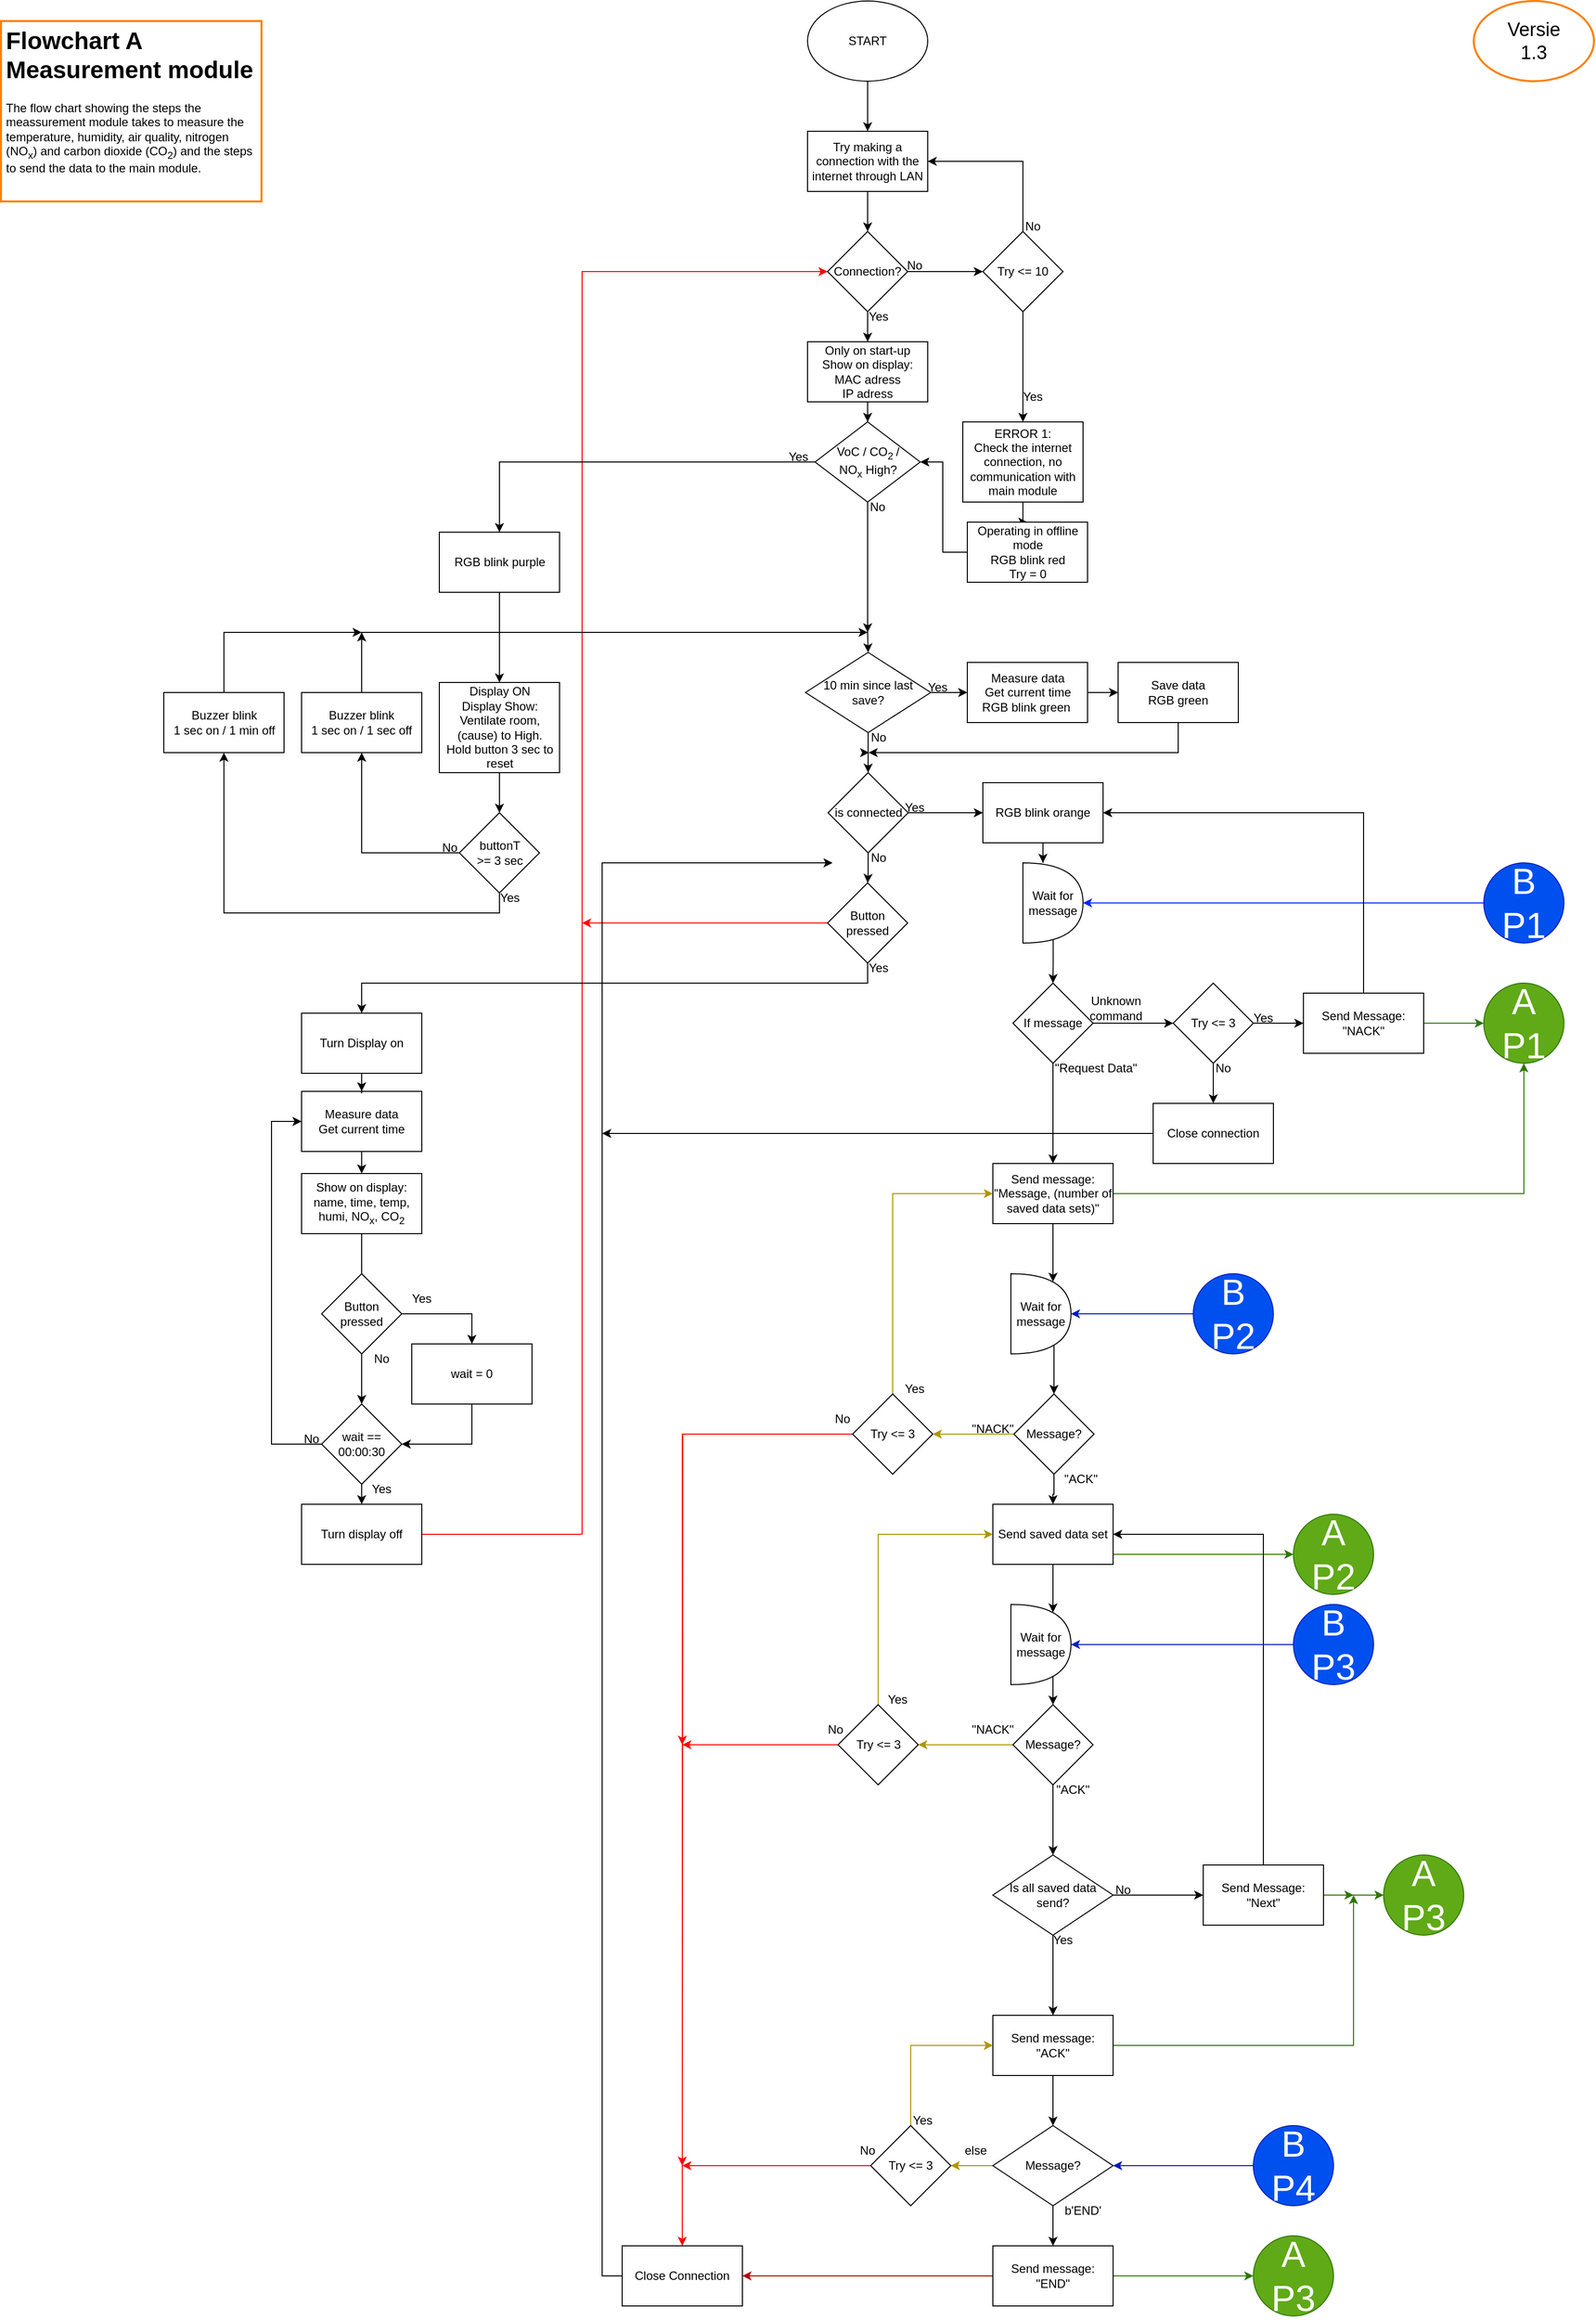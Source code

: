 <mxfile version="21.2.8" type="device">
  <diagram id="vfMi4D3-eslPbqVY223V" name="Page-1">
    <mxGraphModel dx="1990" dy="1357" grid="1" gridSize="10" guides="1" tooltips="1" connect="1" arrows="1" fold="1" page="1" pageScale="1" pageWidth="1654" pageHeight="2336" math="0" shadow="0">
      <root>
        <mxCell id="0" />
        <mxCell id="1" parent="0" />
        <mxCell id="IkQZ4fSzIJCQS3REGCzp-156" style="edgeStyle=orthogonalEdgeStyle;rounded=0;orthogonalLoop=1;jettySize=auto;html=1;entryX=0.5;entryY=0;entryDx=0;entryDy=0;" parent="1" source="IkQZ4fSzIJCQS3REGCzp-1" target="IkQZ4fSzIJCQS3REGCzp-17" edge="1">
          <mxGeometry relative="1" as="geometry" />
        </mxCell>
        <mxCell id="IkQZ4fSzIJCQS3REGCzp-1" value="START" style="ellipse;whiteSpace=wrap;html=1;" parent="1" vertex="1">
          <mxGeometry x="845" y="20" width="120" height="80" as="geometry" />
        </mxCell>
        <mxCell id="IkQZ4fSzIJCQS3REGCzp-8" style="edgeStyle=orthogonalEdgeStyle;rounded=0;orthogonalLoop=1;jettySize=auto;html=1;exitX=0.5;exitY=1;exitDx=0;exitDy=0;" parent="1" source="IkQZ4fSzIJCQS3REGCzp-5" target="IkQZ4fSzIJCQS3REGCzp-175" edge="1">
          <mxGeometry relative="1" as="geometry" />
        </mxCell>
        <mxCell id="IkQZ4fSzIJCQS3REGCzp-44" style="edgeStyle=orthogonalEdgeStyle;rounded=0;orthogonalLoop=1;jettySize=auto;html=1;entryX=1;entryY=0.5;entryDx=0;entryDy=0;entryPerimeter=0;exitX=1;exitY=0.5;exitDx=0;exitDy=0;startArrow=none;" parent="1" source="xlkiUu1jKDvyXK5NFuO_-6" target="xlkiUu1jKDvyXK5NFuO_-6" edge="1">
          <mxGeometry relative="1" as="geometry">
            <mxPoint x="1095.029" y="909.971" as="sourcePoint" />
          </mxGeometry>
        </mxCell>
        <mxCell id="l2ndY5djKJZPFStC4dby-12" style="edgeStyle=orthogonalEdgeStyle;rounded=0;orthogonalLoop=1;jettySize=auto;html=1;fillColor=#e51400;strokeColor=#FF0000;" parent="1" source="IkQZ4fSzIJCQS3REGCzp-4" edge="1">
          <mxGeometry relative="1" as="geometry">
            <Array as="points">
              <mxPoint x="620" y="940" />
            </Array>
            <mxPoint x="620" y="940" as="targetPoint" />
          </mxGeometry>
        </mxCell>
        <mxCell id="IkQZ4fSzIJCQS3REGCzp-4" value="Button pressed" style="rhombus;whiteSpace=wrap;html=1;" parent="1" vertex="1">
          <mxGeometry x="865" y="900" width="80" height="80" as="geometry" />
        </mxCell>
        <mxCell id="IkQZ4fSzIJCQS3REGCzp-171" value="" style="edgeStyle=orthogonalEdgeStyle;rounded=0;orthogonalLoop=1;jettySize=auto;html=1;" parent="1" source="IkQZ4fSzIJCQS3REGCzp-5" target="IkQZ4fSzIJCQS3REGCzp-169" edge="1">
          <mxGeometry relative="1" as="geometry" />
        </mxCell>
        <mxCell id="xlkiUu1jKDvyXK5NFuO_-3" style="edgeStyle=orthogonalEdgeStyle;rounded=0;orthogonalLoop=1;jettySize=auto;html=1;" parent="1" source="IkQZ4fSzIJCQS3REGCzp-5" edge="1">
          <mxGeometry relative="1" as="geometry">
            <mxPoint x="905.512" y="730.007" as="targetPoint" />
          </mxGeometry>
        </mxCell>
        <mxCell id="xlkiUu1jKDvyXK5NFuO_-5" style="edgeStyle=orthogonalEdgeStyle;rounded=0;orthogonalLoop=1;jettySize=auto;html=1;" parent="1" source="IkQZ4fSzIJCQS3REGCzp-5" edge="1">
          <mxGeometry relative="1" as="geometry">
            <mxPoint x="906" y="770" as="targetPoint" />
          </mxGeometry>
        </mxCell>
        <mxCell id="IkQZ4fSzIJCQS3REGCzp-5" value="10 min since last save?" style="rhombus;whiteSpace=wrap;html=1;" parent="1" vertex="1">
          <mxGeometry x="843" y="670" width="125" height="80" as="geometry" />
        </mxCell>
        <mxCell id="IkQZ4fSzIJCQS3REGCzp-9" value="Yes" style="text;html=1;strokeColor=none;fillColor=none;align=center;verticalAlign=middle;whiteSpace=wrap;rounded=0;" parent="1" vertex="1">
          <mxGeometry x="944.5" y="690" width="60" height="30" as="geometry" />
        </mxCell>
        <mxCell id="IkQZ4fSzIJCQS3REGCzp-10" value="Yes" style="text;html=1;strokeColor=none;fillColor=none;align=center;verticalAlign=middle;whiteSpace=wrap;rounded=0;" parent="1" vertex="1">
          <mxGeometry x="1040" y="400" width="60" height="30" as="geometry" />
        </mxCell>
        <mxCell id="IkQZ4fSzIJCQS3REGCzp-11" value="No" style="text;html=1;strokeColor=none;fillColor=none;align=center;verticalAlign=middle;whiteSpace=wrap;rounded=0;" parent="1" vertex="1">
          <mxGeometry x="885.5" y="740" width="60" height="30" as="geometry" />
        </mxCell>
        <mxCell id="IkQZ4fSzIJCQS3REGCzp-217" style="edgeStyle=orthogonalEdgeStyle;rounded=0;orthogonalLoop=1;jettySize=auto;html=1;entryX=0.5;entryY=0;entryDx=0;entryDy=0;strokeColor=default;" parent="1" source="IkQZ4fSzIJCQS3REGCzp-17" target="IkQZ4fSzIJCQS3REGCzp-158" edge="1">
          <mxGeometry relative="1" as="geometry" />
        </mxCell>
        <mxCell id="IkQZ4fSzIJCQS3REGCzp-17" value="Try making a connection with the internet through LAN" style="rounded=0;whiteSpace=wrap;html=1;" parent="1" vertex="1">
          <mxGeometry x="845" y="150" width="120" height="60" as="geometry" />
        </mxCell>
        <mxCell id="IkQZ4fSzIJCQS3REGCzp-38" value="&lt;h1&gt;Flowchart A Measurement module&lt;/h1&gt;&lt;p&gt;The flow chart showing the steps the meassurement module takes to measure the temperature, humidity, air quality, nitrogen (NO&lt;sub&gt;x&lt;/sub&gt;) and carbon dioxide (CO&lt;sub&gt;2&lt;/sub&gt;) and the steps to send the data to the main module.&lt;/p&gt;" style="text;html=1;strokeColor=#FF8000;fillColor=none;spacing=5;spacingTop=-20;whiteSpace=wrap;overflow=hidden;rounded=0;strokeWidth=2;" parent="1" vertex="1">
          <mxGeometry x="40" y="40" width="260" height="180" as="geometry" />
        </mxCell>
        <mxCell id="IkQZ4fSzIJCQS3REGCzp-47" style="edgeStyle=orthogonalEdgeStyle;rounded=0;orthogonalLoop=1;jettySize=auto;html=1;entryX=0.5;entryY=0;entryDx=0;entryDy=0;exitX=0.503;exitY=0.948;exitDx=0;exitDy=0;exitPerimeter=0;" parent="1" source="IkQZ4fSzIJCQS3REGCzp-42" target="IkQZ4fSzIJCQS3REGCzp-46" edge="1">
          <mxGeometry relative="1" as="geometry">
            <mxPoint x="1095" y="1060" as="targetPoint" />
          </mxGeometry>
        </mxCell>
        <mxCell id="IkQZ4fSzIJCQS3REGCzp-42" value="Wait for message" style="shape=or;whiteSpace=wrap;html=1;" parent="1" vertex="1">
          <mxGeometry x="1060" y="880" width="60" height="80" as="geometry" />
        </mxCell>
        <mxCell id="IkQZ4fSzIJCQS3REGCzp-45" style="edgeStyle=orthogonalEdgeStyle;rounded=0;orthogonalLoop=1;jettySize=auto;html=1;entryX=1;entryY=0.5;entryDx=0;entryDy=0;entryPerimeter=0;fillColor=#0050ef;strokeColor=#0027FF;exitX=0;exitY=0.5;exitDx=0;exitDy=0;" parent="1" source="IkQZ4fSzIJCQS3REGCzp-43" target="IkQZ4fSzIJCQS3REGCzp-42" edge="1">
          <mxGeometry relative="1" as="geometry">
            <Array as="points" />
          </mxGeometry>
        </mxCell>
        <mxCell id="IkQZ4fSzIJCQS3REGCzp-43" value="&lt;span style=&quot;font-size: 36px;&quot;&gt;B&lt;br&gt;P1&lt;br&gt;&lt;/span&gt;" style="ellipse;whiteSpace=wrap;html=1;aspect=fixed;fillColor=#0050ef;fontColor=#ffffff;strokeColor=#001DBC;" parent="1" vertex="1">
          <mxGeometry x="1520" y="880" width="80" height="80" as="geometry" />
        </mxCell>
        <mxCell id="_3z0MaT-GwrbwRUMBg67-3" style="edgeStyle=orthogonalEdgeStyle;rounded=0;orthogonalLoop=1;jettySize=auto;html=1;entryX=0.5;entryY=0;entryDx=0;entryDy=0;" parent="1" source="IkQZ4fSzIJCQS3REGCzp-46" target="IkQZ4fSzIJCQS3REGCzp-61" edge="1">
          <mxGeometry relative="1" as="geometry" />
        </mxCell>
        <mxCell id="_3z0MaT-GwrbwRUMBg67-35" value="" style="edgeStyle=orthogonalEdgeStyle;rounded=0;orthogonalLoop=1;jettySize=auto;html=1;startArrow=none;" parent="1" source="xlkiUu1jKDvyXK5NFuO_-22" target="_3z0MaT-GwrbwRUMBg67-34" edge="1">
          <mxGeometry relative="1" as="geometry" />
        </mxCell>
        <mxCell id="IkQZ4fSzIJCQS3REGCzp-46" value="If message" style="rhombus;whiteSpace=wrap;html=1;" parent="1" vertex="1">
          <mxGeometry x="1050" y="1000" width="80" height="80" as="geometry" />
        </mxCell>
        <mxCell id="IkQZ4fSzIJCQS3REGCzp-49" value="&quot;Request Data&quot;" style="text;html=1;strokeColor=none;fillColor=none;align=center;verticalAlign=middle;whiteSpace=wrap;rounded=0;" parent="1" vertex="1">
          <mxGeometry x="1088" y="1070" width="90" height="30" as="geometry" />
        </mxCell>
        <mxCell id="IkQZ4fSzIJCQS3REGCzp-54" value="Yes" style="text;html=1;strokeColor=none;fillColor=none;align=center;verticalAlign=middle;whiteSpace=wrap;rounded=0;" parent="1" vertex="1">
          <mxGeometry x="922" y="810" width="60" height="30" as="geometry" />
        </mxCell>
        <mxCell id="0onAcm6hoYw7W6Ated6o-16" style="edgeStyle=orthogonalEdgeStyle;rounded=0;orthogonalLoop=1;jettySize=auto;html=1;entryX=0.7;entryY=0.1;entryDx=0;entryDy=0;entryPerimeter=0;strokeColor=default;fontSize=36;" parent="1" source="IkQZ4fSzIJCQS3REGCzp-61" target="0onAcm6hoYw7W6Ated6o-11" edge="1">
          <mxGeometry relative="1" as="geometry" />
        </mxCell>
        <mxCell id="_3z0MaT-GwrbwRUMBg67-18" style="edgeStyle=orthogonalEdgeStyle;rounded=0;orthogonalLoop=1;jettySize=auto;html=1;fillColor=#60a917;strokeColor=#2D7600;" parent="1" source="IkQZ4fSzIJCQS3REGCzp-61" target="_3z0MaT-GwrbwRUMBg67-41" edge="1">
          <mxGeometry relative="1" as="geometry">
            <mxPoint x="1230" y="1370" as="targetPoint" />
          </mxGeometry>
        </mxCell>
        <mxCell id="IkQZ4fSzIJCQS3REGCzp-61" value="Send message:&lt;br&gt;&quot;Message, (number of saved data sets)&quot;" style="rounded=0;whiteSpace=wrap;html=1;" parent="1" vertex="1">
          <mxGeometry x="1030" y="1180" width="120" height="60" as="geometry" />
        </mxCell>
        <mxCell id="IkQZ4fSzIJCQS3REGCzp-76" value="&quot;ACK&quot;" style="text;html=1;strokeColor=none;fillColor=none;align=center;verticalAlign=middle;whiteSpace=wrap;rounded=0;" parent="1" vertex="1">
          <mxGeometry x="1080" y="1790" width="60" height="30" as="geometry" />
        </mxCell>
        <mxCell id="IkQZ4fSzIJCQS3REGCzp-84" value="" style="edgeStyle=orthogonalEdgeStyle;rounded=0;orthogonalLoop=1;jettySize=auto;html=1;" parent="1" source="IkQZ4fSzIJCQS3REGCzp-80" target="IkQZ4fSzIJCQS3REGCzp-83" edge="1">
          <mxGeometry relative="1" as="geometry" />
        </mxCell>
        <mxCell id="IkQZ4fSzIJCQS3REGCzp-103" style="edgeStyle=orthogonalEdgeStyle;rounded=0;orthogonalLoop=1;jettySize=auto;html=1;fillColor=#e3c800;strokeColor=#B09500;entryX=1;entryY=0.5;entryDx=0;entryDy=0;exitX=0;exitY=0.5;exitDx=0;exitDy=0;" parent="1" source="IkQZ4fSzIJCQS3REGCzp-80" target="IkQZ4fSzIJCQS3REGCzp-101" edge="1">
          <mxGeometry relative="1" as="geometry">
            <mxPoint x="830.029" y="1309.971" as="targetPoint" />
            <Array as="points" />
          </mxGeometry>
        </mxCell>
        <mxCell id="IkQZ4fSzIJCQS3REGCzp-80" value="Message?" style="rhombus;whiteSpace=wrap;html=1;" parent="1" vertex="1">
          <mxGeometry x="1051" y="1410" width="80" height="80" as="geometry" />
        </mxCell>
        <mxCell id="0onAcm6hoYw7W6Ated6o-30" style="edgeStyle=orthogonalEdgeStyle;rounded=0;orthogonalLoop=1;jettySize=auto;html=1;entryX=0.7;entryY=0.1;entryDx=0;entryDy=0;entryPerimeter=0;strokeColor=default;fontSize=36;" parent="1" source="IkQZ4fSzIJCQS3REGCzp-83" target="0onAcm6hoYw7W6Ated6o-12" edge="1">
          <mxGeometry relative="1" as="geometry" />
        </mxCell>
        <mxCell id="_3z0MaT-GwrbwRUMBg67-22" style="edgeStyle=orthogonalEdgeStyle;rounded=0;orthogonalLoop=1;jettySize=auto;html=1;exitX=1;exitY=0.75;exitDx=0;exitDy=0;fillColor=#60a917;strokeColor=#2D7600;" parent="1" source="IkQZ4fSzIJCQS3REGCzp-83" target="_3z0MaT-GwrbwRUMBg67-21" edge="1">
          <mxGeometry relative="1" as="geometry">
            <Array as="points">
              <mxPoint x="1150" y="1570" />
            </Array>
          </mxGeometry>
        </mxCell>
        <mxCell id="IkQZ4fSzIJCQS3REGCzp-83" value="Send saved data set" style="rounded=0;whiteSpace=wrap;html=1;" parent="1" vertex="1">
          <mxGeometry x="1030" y="1520" width="120" height="60" as="geometry" />
        </mxCell>
        <mxCell id="IkQZ4fSzIJCQS3REGCzp-85" value="&quot;ACK&quot;" style="text;html=1;strokeColor=none;fillColor=none;align=center;verticalAlign=middle;whiteSpace=wrap;rounded=0;" parent="1" vertex="1">
          <mxGeometry x="1088" y="1480" width="60" height="30" as="geometry" />
        </mxCell>
        <mxCell id="0onAcm6hoYw7W6Ated6o-28" style="edgeStyle=orthogonalEdgeStyle;rounded=0;orthogonalLoop=1;jettySize=auto;html=1;strokeColor=default;fontSize=36;" parent="1" source="IkQZ4fSzIJCQS3REGCzp-87" target="IkQZ4fSzIJCQS3REGCzp-221" edge="1">
          <mxGeometry relative="1" as="geometry" />
        </mxCell>
        <mxCell id="0onAcm6hoYw7W6Ated6o-39" style="edgeStyle=orthogonalEdgeStyle;rounded=0;orthogonalLoop=1;jettySize=auto;html=1;entryX=0.5;entryY=0;entryDx=0;entryDy=0;strokeColor=default;fontSize=12;fillColor=#e51400;" parent="1" source="IkQZ4fSzIJCQS3REGCzp-87" target="IkQZ4fSzIJCQS3REGCzp-112" edge="1">
          <mxGeometry relative="1" as="geometry">
            <Array as="points" />
          </mxGeometry>
        </mxCell>
        <mxCell id="IkQZ4fSzIJCQS3REGCzp-87" value="Is all saved data send?" style="rhombus;whiteSpace=wrap;html=1;" parent="1" vertex="1">
          <mxGeometry x="1030" y="1870" width="120" height="80" as="geometry" />
        </mxCell>
        <mxCell id="IkQZ4fSzIJCQS3REGCzp-91" value="No" style="text;html=1;strokeColor=none;fillColor=none;align=center;verticalAlign=middle;whiteSpace=wrap;rounded=0;" parent="1" vertex="1">
          <mxGeometry x="1130" y="1890" width="60" height="30" as="geometry" />
        </mxCell>
        <mxCell id="IkQZ4fSzIJCQS3REGCzp-92" value="Yes" style="text;html=1;strokeColor=none;fillColor=none;align=center;verticalAlign=middle;whiteSpace=wrap;rounded=0;" parent="1" vertex="1">
          <mxGeometry x="1070" y="1940" width="60" height="30" as="geometry" />
        </mxCell>
        <mxCell id="IkQZ4fSzIJCQS3REGCzp-96" value="" style="edgeStyle=orthogonalEdgeStyle;rounded=0;orthogonalLoop=1;jettySize=auto;html=1;entryX=0.5;entryY=0;entryDx=0;entryDy=0;" parent="1" source="IkQZ4fSzIJCQS3REGCzp-94" target="IkQZ4fSzIJCQS3REGCzp-87" edge="1">
          <mxGeometry relative="1" as="geometry">
            <mxPoint x="1160" y="1770" as="targetPoint" />
          </mxGeometry>
        </mxCell>
        <mxCell id="0onAcm6hoYw7W6Ated6o-27" style="edgeStyle=orthogonalEdgeStyle;rounded=0;orthogonalLoop=1;jettySize=auto;html=1;entryX=1;entryY=0.5;entryDx=0;entryDy=0;strokeColor=#B09500;fontSize=36;fillColor=#e3c800;" parent="1" source="IkQZ4fSzIJCQS3REGCzp-94" target="pYp5L_MoIrG5fYJJDcIY-1" edge="1">
          <mxGeometry relative="1" as="geometry">
            <Array as="points">
              <mxPoint x="990" y="1760" />
              <mxPoint x="990" y="1760" />
            </Array>
            <mxPoint x="1000" y="1760" as="targetPoint" />
          </mxGeometry>
        </mxCell>
        <mxCell id="IkQZ4fSzIJCQS3REGCzp-94" value="Message?" style="rhombus;whiteSpace=wrap;html=1;" parent="1" vertex="1">
          <mxGeometry x="1050" y="1720" width="80" height="80" as="geometry" />
        </mxCell>
        <mxCell id="IkQZ4fSzIJCQS3REGCzp-106" style="edgeStyle=orthogonalEdgeStyle;rounded=0;orthogonalLoop=1;jettySize=auto;html=1;entryX=0;entryY=0.5;entryDx=0;entryDy=0;exitX=0.5;exitY=0;exitDx=0;exitDy=0;fillColor=#e3c800;strokeColor=#B09500;" parent="1" source="IkQZ4fSzIJCQS3REGCzp-101" target="IkQZ4fSzIJCQS3REGCzp-61" edge="1">
          <mxGeometry relative="1" as="geometry">
            <Array as="points">
              <mxPoint x="930" y="1210" />
            </Array>
            <mxPoint x="1067.5" y="1100" as="targetPoint" />
          </mxGeometry>
        </mxCell>
        <mxCell id="pYp5L_MoIrG5fYJJDcIY-4" style="edgeStyle=orthogonalEdgeStyle;rounded=0;orthogonalLoop=1;jettySize=auto;html=1;entryX=0.5;entryY=0;entryDx=0;entryDy=0;fillColor=#e51400;strokeColor=#F70000;" parent="1" source="IkQZ4fSzIJCQS3REGCzp-101" target="IkQZ4fSzIJCQS3REGCzp-127" edge="1">
          <mxGeometry relative="1" as="geometry" />
        </mxCell>
        <mxCell id="pYp5L_MoIrG5fYJJDcIY-9" style="edgeStyle=orthogonalEdgeStyle;rounded=0;orthogonalLoop=1;jettySize=auto;html=1;fillColor=#e51400;strokeColor=#FF0000;" parent="1" source="IkQZ4fSzIJCQS3REGCzp-101" edge="1">
          <mxGeometry relative="1" as="geometry">
            <mxPoint x="720" y="1760" as="targetPoint" />
          </mxGeometry>
        </mxCell>
        <mxCell id="3BZb2OgdjHDMYgjtckKy-13" style="edgeStyle=orthogonalEdgeStyle;rounded=0;orthogonalLoop=1;jettySize=auto;html=1;strokeColor=#FF0000;" parent="1" source="IkQZ4fSzIJCQS3REGCzp-101" edge="1">
          <mxGeometry relative="1" as="geometry">
            <mxPoint x="720" y="2180" as="targetPoint" />
          </mxGeometry>
        </mxCell>
        <mxCell id="IkQZ4fSzIJCQS3REGCzp-101" value="Try &amp;lt;= 3" style="rhombus;whiteSpace=wrap;html=1;" parent="1" vertex="1">
          <mxGeometry x="890" y="1410" width="80" height="80" as="geometry" />
        </mxCell>
        <mxCell id="IkQZ4fSzIJCQS3REGCzp-104" value="&quot;NACK&quot;" style="text;html=1;strokeColor=none;fillColor=none;align=center;verticalAlign=middle;whiteSpace=wrap;rounded=0;" parent="1" vertex="1">
          <mxGeometry x="1000" y="1430" width="60" height="30" as="geometry" />
        </mxCell>
        <mxCell id="IkQZ4fSzIJCQS3REGCzp-107" value="Yes" style="text;html=1;strokeColor=none;fillColor=none;align=center;verticalAlign=middle;whiteSpace=wrap;rounded=0;" parent="1" vertex="1">
          <mxGeometry x="922" y="1390" width="60" height="30" as="geometry" />
        </mxCell>
        <mxCell id="IkQZ4fSzIJCQS3REGCzp-128" value="" style="edgeStyle=orthogonalEdgeStyle;rounded=0;orthogonalLoop=1;jettySize=auto;html=1;fillColor=#e51400;strokeColor=#B20000;exitX=0;exitY=0.5;exitDx=0;exitDy=0;" parent="1" source="3BZb2OgdjHDMYgjtckKy-3" target="IkQZ4fSzIJCQS3REGCzp-127" edge="1">
          <mxGeometry relative="1" as="geometry" />
        </mxCell>
        <mxCell id="_3z0MaT-GwrbwRUMBg67-51" style="edgeStyle=orthogonalEdgeStyle;rounded=0;orthogonalLoop=1;jettySize=auto;html=1;exitX=1;exitY=0.5;exitDx=0;exitDy=0;fillColor=#60a917;strokeColor=#2D7600;" parent="1" source="IkQZ4fSzIJCQS3REGCzp-112" edge="1">
          <mxGeometry relative="1" as="geometry">
            <Array as="points">
              <mxPoint x="1390" y="2060" />
            </Array>
            <mxPoint x="1390" y="1910" as="targetPoint" />
          </mxGeometry>
        </mxCell>
        <mxCell id="3BZb2OgdjHDMYgjtckKy-2" style="edgeStyle=orthogonalEdgeStyle;rounded=0;orthogonalLoop=1;jettySize=auto;html=1;entryX=0.5;entryY=0;entryDx=0;entryDy=0;" parent="1" source="IkQZ4fSzIJCQS3REGCzp-112" target="3BZb2OgdjHDMYgjtckKy-1" edge="1">
          <mxGeometry relative="1" as="geometry" />
        </mxCell>
        <mxCell id="IkQZ4fSzIJCQS3REGCzp-112" value="Send message:&lt;br&gt;&quot;ACK&quot;" style="rounded=0;whiteSpace=wrap;html=1;" parent="1" vertex="1">
          <mxGeometry x="1030" y="2030" width="120" height="60" as="geometry" />
        </mxCell>
        <mxCell id="0onAcm6hoYw7W6Ated6o-22" style="edgeStyle=orthogonalEdgeStyle;rounded=0;orthogonalLoop=1;jettySize=auto;html=1;entryX=0;entryY=0.5;entryDx=0;entryDy=0;strokeColor=#FF0000;fontSize=36;fillColor=#e51400;" parent="1" target="IkQZ4fSzIJCQS3REGCzp-158" edge="1">
          <mxGeometry relative="1" as="geometry">
            <Array as="points">
              <mxPoint x="620" y="290" />
            </Array>
            <mxPoint x="620" y="1550" as="sourcePoint" />
          </mxGeometry>
        </mxCell>
        <mxCell id="6oJBGAIc-l3Lr0B1PpUB-2" style="edgeStyle=orthogonalEdgeStyle;rounded=0;orthogonalLoop=1;jettySize=auto;html=1;" edge="1" parent="1" source="IkQZ4fSzIJCQS3REGCzp-127">
          <mxGeometry relative="1" as="geometry">
            <mxPoint x="870" y="880" as="targetPoint" />
            <Array as="points">
              <mxPoint x="640" y="2290" />
              <mxPoint x="640" y="880" />
            </Array>
          </mxGeometry>
        </mxCell>
        <mxCell id="IkQZ4fSzIJCQS3REGCzp-127" value="Close Connection" style="rounded=0;whiteSpace=wrap;html=1;" parent="1" vertex="1">
          <mxGeometry x="660" y="2260" width="120" height="60" as="geometry" />
        </mxCell>
        <mxCell id="IkQZ4fSzIJCQS3REGCzp-131" value="" style="endArrow=classic;html=1;rounded=0;exitX=0.5;exitY=1;exitDx=0;exitDy=0;entryX=0.5;entryY=0;entryDx=0;entryDy=0;" parent="1" source="IkQZ4fSzIJCQS3REGCzp-4" target="IkQZ4fSzIJCQS3REGCzp-134" edge="1">
          <mxGeometry width="50" height="50" relative="1" as="geometry">
            <mxPoint x="405" y="990" as="sourcePoint" />
            <mxPoint x="455" y="940" as="targetPoint" />
            <Array as="points">
              <mxPoint x="905" y="1000" />
              <mxPoint x="400" y="1000" />
            </Array>
          </mxGeometry>
        </mxCell>
        <mxCell id="IkQZ4fSzIJCQS3REGCzp-132" value="Yes" style="text;html=1;strokeColor=none;fillColor=none;align=center;verticalAlign=middle;whiteSpace=wrap;rounded=0;" parent="1" vertex="1">
          <mxGeometry x="885.5" y="970" width="60" height="30" as="geometry" />
        </mxCell>
        <mxCell id="IkQZ4fSzIJCQS3REGCzp-147" style="edgeStyle=orthogonalEdgeStyle;rounded=0;orthogonalLoop=1;jettySize=auto;html=1;exitX=0.5;exitY=1;exitDx=0;exitDy=0;entryX=0.5;entryY=0;entryDx=0;entryDy=0;" parent="1" source="IkQZ4fSzIJCQS3REGCzp-133" target="IkQZ4fSzIJCQS3REGCzp-143" edge="1">
          <mxGeometry relative="1" as="geometry" />
        </mxCell>
        <mxCell id="IkQZ4fSzIJCQS3REGCzp-133" value="Measure data&lt;br&gt;Get current time" style="rounded=0;whiteSpace=wrap;html=1;" parent="1" vertex="1">
          <mxGeometry x="340" y="1108" width="120" height="60" as="geometry" />
        </mxCell>
        <mxCell id="IkQZ4fSzIJCQS3REGCzp-136" style="edgeStyle=orthogonalEdgeStyle;rounded=0;orthogonalLoop=1;jettySize=auto;html=1;entryX=0.5;entryY=0;entryDx=0;entryDy=0;" parent="1" source="IkQZ4fSzIJCQS3REGCzp-134" target="IkQZ4fSzIJCQS3REGCzp-133" edge="1">
          <mxGeometry relative="1" as="geometry">
            <mxPoint x="400" y="1140" as="targetPoint" />
          </mxGeometry>
        </mxCell>
        <mxCell id="IkQZ4fSzIJCQS3REGCzp-134" value="Turn Display on" style="rounded=0;whiteSpace=wrap;html=1;" parent="1" vertex="1">
          <mxGeometry x="340" y="1030" width="120" height="60" as="geometry" />
        </mxCell>
        <mxCell id="IkQZ4fSzIJCQS3REGCzp-148" style="edgeStyle=orthogonalEdgeStyle;rounded=0;orthogonalLoop=1;jettySize=auto;html=1;exitX=0.5;exitY=1;exitDx=0;exitDy=0;startArrow=none;" parent="1" source="pYp5L_MoIrG5fYJJDcIY-11" target="IkQZ4fSzIJCQS3REGCzp-144" edge="1">
          <mxGeometry relative="1" as="geometry" />
        </mxCell>
        <mxCell id="IkQZ4fSzIJCQS3REGCzp-143" value="Show on display:&lt;br&gt;name, time, temp, humi, NO&lt;sub&gt;x&lt;/sub&gt;, CO&lt;sub&gt;2&lt;/sub&gt;" style="rounded=0;whiteSpace=wrap;html=1;" parent="1" vertex="1">
          <mxGeometry x="340" y="1190" width="120" height="60" as="geometry" />
        </mxCell>
        <mxCell id="IkQZ4fSzIJCQS3REGCzp-149" style="edgeStyle=orthogonalEdgeStyle;rounded=0;orthogonalLoop=1;jettySize=auto;html=1;exitX=0;exitY=0.5;exitDx=0;exitDy=0;entryX=0;entryY=0.5;entryDx=0;entryDy=0;" parent="1" source="IkQZ4fSzIJCQS3REGCzp-144" target="IkQZ4fSzIJCQS3REGCzp-133" edge="1">
          <mxGeometry relative="1" as="geometry">
            <Array as="points">
              <mxPoint x="310" y="1460" />
              <mxPoint x="310" y="1138" />
            </Array>
          </mxGeometry>
        </mxCell>
        <mxCell id="IkQZ4fSzIJCQS3REGCzp-152" style="edgeStyle=orthogonalEdgeStyle;rounded=0;orthogonalLoop=1;jettySize=auto;html=1;exitX=0.5;exitY=1;exitDx=0;exitDy=0;entryX=0.5;entryY=0;entryDx=0;entryDy=0;" parent="1" source="IkQZ4fSzIJCQS3REGCzp-144" target="IkQZ4fSzIJCQS3REGCzp-151" edge="1">
          <mxGeometry relative="1" as="geometry" />
        </mxCell>
        <mxCell id="IkQZ4fSzIJCQS3REGCzp-144" value="wait ==&lt;br&gt;00:00:30" style="rhombus;whiteSpace=wrap;html=1;" parent="1" vertex="1">
          <mxGeometry x="360" y="1420" width="80" height="80" as="geometry" />
        </mxCell>
        <mxCell id="IkQZ4fSzIJCQS3REGCzp-150" value="No" style="text;html=1;strokeColor=none;fillColor=none;align=center;verticalAlign=middle;whiteSpace=wrap;rounded=0;" parent="1" vertex="1">
          <mxGeometry x="320" y="1440" width="60" height="30" as="geometry" />
        </mxCell>
        <mxCell id="_3z0MaT-GwrbwRUMBg67-11" style="edgeStyle=orthogonalEdgeStyle;rounded=0;orthogonalLoop=1;jettySize=auto;html=1;fillColor=#e51400;strokeColor=#FF0000;endArrow=none;endFill=0;" parent="1" source="IkQZ4fSzIJCQS3REGCzp-151" edge="1">
          <mxGeometry relative="1" as="geometry">
            <mxPoint x="620" y="1550" as="targetPoint" />
          </mxGeometry>
        </mxCell>
        <mxCell id="IkQZ4fSzIJCQS3REGCzp-151" value="Turn display off" style="rounded=0;whiteSpace=wrap;html=1;" parent="1" vertex="1">
          <mxGeometry x="340" y="1520" width="120" height="60" as="geometry" />
        </mxCell>
        <mxCell id="IkQZ4fSzIJCQS3REGCzp-161" style="edgeStyle=orthogonalEdgeStyle;rounded=0;orthogonalLoop=1;jettySize=auto;html=1;entryX=1;entryY=0.5;entryDx=0;entryDy=0;exitX=0.5;exitY=0;exitDx=0;exitDy=0;" parent="1" source="IkQZ4fSzIJCQS3REGCzp-157" target="IkQZ4fSzIJCQS3REGCzp-17" edge="1">
          <mxGeometry relative="1" as="geometry">
            <mxPoint x="1070" y="200" as="sourcePoint" />
            <Array as="points">
              <mxPoint x="1060" y="180" />
            </Array>
          </mxGeometry>
        </mxCell>
        <mxCell id="IkQZ4fSzIJCQS3REGCzp-164" style="edgeStyle=orthogonalEdgeStyle;rounded=0;orthogonalLoop=1;jettySize=auto;html=1;entryX=0.5;entryY=0;entryDx=0;entryDy=0;" parent="1" source="IkQZ4fSzIJCQS3REGCzp-157" target="IkQZ4fSzIJCQS3REGCzp-163" edge="1">
          <mxGeometry relative="1" as="geometry" />
        </mxCell>
        <mxCell id="IkQZ4fSzIJCQS3REGCzp-157" value="Try &amp;lt;= 10" style="rhombus;whiteSpace=wrap;html=1;" parent="1" vertex="1">
          <mxGeometry x="1020" y="250" width="80" height="80" as="geometry" />
        </mxCell>
        <mxCell id="IkQZ4fSzIJCQS3REGCzp-160" value="" style="edgeStyle=orthogonalEdgeStyle;rounded=0;orthogonalLoop=1;jettySize=auto;html=1;" parent="1" source="IkQZ4fSzIJCQS3REGCzp-158" target="IkQZ4fSzIJCQS3REGCzp-157" edge="1">
          <mxGeometry relative="1" as="geometry" />
        </mxCell>
        <mxCell id="IkQZ4fSzIJCQS3REGCzp-158" value="Connection?" style="rhombus;whiteSpace=wrap;html=1;" parent="1" vertex="1">
          <mxGeometry x="865" y="250" width="80" height="80" as="geometry" />
        </mxCell>
        <mxCell id="IkQZ4fSzIJCQS3REGCzp-162" value="No" style="text;html=1;strokeColor=none;fillColor=none;align=center;verticalAlign=middle;whiteSpace=wrap;rounded=0;" parent="1" vertex="1">
          <mxGeometry x="1040" y="230" width="60" height="30" as="geometry" />
        </mxCell>
        <mxCell id="IkQZ4fSzIJCQS3REGCzp-166" style="edgeStyle=orthogonalEdgeStyle;rounded=0;orthogonalLoop=1;jettySize=auto;html=1;entryX=0.5;entryY=0;entryDx=0;entryDy=0;" parent="1" source="IkQZ4fSzIJCQS3REGCzp-163" target="IkQZ4fSzIJCQS3REGCzp-165" edge="1">
          <mxGeometry relative="1" as="geometry" />
        </mxCell>
        <mxCell id="IkQZ4fSzIJCQS3REGCzp-163" value="ERROR 1:&lt;br&gt;Check the internet connection, no communication with main module" style="rounded=0;whiteSpace=wrap;html=1;" parent="1" vertex="1">
          <mxGeometry x="1000" y="440" width="120" height="80" as="geometry" />
        </mxCell>
        <mxCell id="IkQZ4fSzIJCQS3REGCzp-184" style="edgeStyle=orthogonalEdgeStyle;rounded=0;orthogonalLoop=1;jettySize=auto;html=1;entryX=1;entryY=0.5;entryDx=0;entryDy=0;" parent="1" source="IkQZ4fSzIJCQS3REGCzp-165" target="IkQZ4fSzIJCQS3REGCzp-180" edge="1">
          <mxGeometry relative="1" as="geometry">
            <Array as="points">
              <mxPoint x="980" y="570" />
              <mxPoint x="980" y="480" />
            </Array>
          </mxGeometry>
        </mxCell>
        <mxCell id="IkQZ4fSzIJCQS3REGCzp-165" value="Operating in offline mode&lt;br&gt;RGB blink red&lt;br&gt;Try = 0" style="rounded=0;whiteSpace=wrap;html=1;" parent="1" vertex="1">
          <mxGeometry x="1004.5" y="540" width="120" height="60" as="geometry" />
        </mxCell>
        <mxCell id="IkQZ4fSzIJCQS3REGCzp-173" value="" style="edgeStyle=orthogonalEdgeStyle;rounded=0;orthogonalLoop=1;jettySize=auto;html=1;" parent="1" source="IkQZ4fSzIJCQS3REGCzp-169" target="IkQZ4fSzIJCQS3REGCzp-172" edge="1">
          <mxGeometry relative="1" as="geometry" />
        </mxCell>
        <mxCell id="IkQZ4fSzIJCQS3REGCzp-169" value="Measure data&lt;br&gt;Get current time&lt;br&gt;RGB blink green&amp;nbsp;" style="rounded=0;whiteSpace=wrap;html=1;" parent="1" vertex="1">
          <mxGeometry x="1004.5" y="680" width="120" height="60" as="geometry" />
        </mxCell>
        <mxCell id="xlkiUu1jKDvyXK5NFuO_-1" style="edgeStyle=orthogonalEdgeStyle;rounded=0;orthogonalLoop=1;jettySize=auto;html=1;" parent="1" source="IkQZ4fSzIJCQS3REGCzp-172" edge="1">
          <mxGeometry relative="1" as="geometry">
            <mxPoint x="906" y="770" as="targetPoint" />
            <Array as="points">
              <mxPoint x="1215" y="770" />
            </Array>
          </mxGeometry>
        </mxCell>
        <mxCell id="IkQZ4fSzIJCQS3REGCzp-172" value="Save data&lt;br&gt;RGB green" style="rounded=0;whiteSpace=wrap;html=1;" parent="1" vertex="1">
          <mxGeometry x="1155" y="680" width="120" height="60" as="geometry" />
        </mxCell>
        <mxCell id="IkQZ4fSzIJCQS3REGCzp-176" style="edgeStyle=orthogonalEdgeStyle;rounded=0;orthogonalLoop=1;jettySize=auto;html=1;entryX=0.5;entryY=0;entryDx=0;entryDy=0;" parent="1" source="IkQZ4fSzIJCQS3REGCzp-175" target="IkQZ4fSzIJCQS3REGCzp-4" edge="1">
          <mxGeometry relative="1" as="geometry" />
        </mxCell>
        <mxCell id="_3z0MaT-GwrbwRUMBg67-38" style="edgeStyle=orthogonalEdgeStyle;rounded=0;orthogonalLoop=1;jettySize=auto;html=1;" parent="1" source="IkQZ4fSzIJCQS3REGCzp-175" edge="1">
          <mxGeometry relative="1" as="geometry">
            <mxPoint x="1090" y="830" as="targetPoint" />
          </mxGeometry>
        </mxCell>
        <mxCell id="IkQZ4fSzIJCQS3REGCzp-175" value="is connected" style="rhombus;whiteSpace=wrap;html=1;" parent="1" vertex="1">
          <mxGeometry x="865.5" y="790" width="80" height="80" as="geometry" />
        </mxCell>
        <mxCell id="IkQZ4fSzIJCQS3REGCzp-177" value="No" style="text;html=1;strokeColor=none;fillColor=none;align=center;verticalAlign=middle;whiteSpace=wrap;rounded=0;" parent="1" vertex="1">
          <mxGeometry x="885.5" y="860" width="60" height="30" as="geometry" />
        </mxCell>
        <mxCell id="IkQZ4fSzIJCQS3REGCzp-185" style="edgeStyle=orthogonalEdgeStyle;rounded=0;orthogonalLoop=1;jettySize=auto;html=1;" parent="1" source="IkQZ4fSzIJCQS3REGCzp-180" edge="1">
          <mxGeometry relative="1" as="geometry">
            <mxPoint x="905" y="650" as="targetPoint" />
          </mxGeometry>
        </mxCell>
        <mxCell id="IkQZ4fSzIJCQS3REGCzp-186" value="No" style="text;html=1;strokeColor=none;fillColor=none;align=center;verticalAlign=middle;whiteSpace=wrap;rounded=0;" parent="1" vertex="1">
          <mxGeometry x="884.5" y="510" width="60" height="30" as="geometry" />
        </mxCell>
        <mxCell id="IkQZ4fSzIJCQS3REGCzp-187" value="Yes" style="text;html=1;strokeColor=none;fillColor=none;align=center;verticalAlign=middle;whiteSpace=wrap;rounded=0;" parent="1" vertex="1">
          <mxGeometry x="805.5" y="460" width="60" height="30" as="geometry" />
        </mxCell>
        <mxCell id="IkQZ4fSzIJCQS3REGCzp-200" style="edgeStyle=orthogonalEdgeStyle;rounded=0;orthogonalLoop=1;jettySize=auto;html=1;entryX=0.5;entryY=0;entryDx=0;entryDy=0;" parent="1" source="IkQZ4fSzIJCQS3REGCzp-190" target="IkQZ4fSzIJCQS3REGCzp-199" edge="1">
          <mxGeometry relative="1" as="geometry" />
        </mxCell>
        <mxCell id="IkQZ4fSzIJCQS3REGCzp-190" value="RGB blink purple" style="rounded=0;whiteSpace=wrap;html=1;" parent="1" vertex="1">
          <mxGeometry x="477.5" y="550" width="120" height="60" as="geometry" />
        </mxCell>
        <mxCell id="l2ndY5djKJZPFStC4dby-7" style="edgeStyle=orthogonalEdgeStyle;rounded=0;orthogonalLoop=1;jettySize=auto;html=1;entryX=0.5;entryY=1;entryDx=0;entryDy=0;" parent="1" source="IkQZ4fSzIJCQS3REGCzp-191" target="l2ndY5djKJZPFStC4dby-6" edge="1">
          <mxGeometry relative="1" as="geometry" />
        </mxCell>
        <mxCell id="xlkiUu1jKDvyXK5NFuO_-12" style="edgeStyle=orthogonalEdgeStyle;rounded=0;orthogonalLoop=1;jettySize=auto;html=1;entryX=0.5;entryY=1;entryDx=0;entryDy=0;startArrow=none;startFill=0;endArrow=classic;endFill=1;" parent="1" source="IkQZ4fSzIJCQS3REGCzp-191" target="l2ndY5djKJZPFStC4dby-5" edge="1">
          <mxGeometry relative="1" as="geometry">
            <Array as="points">
              <mxPoint x="538" y="930" />
              <mxPoint x="262" y="930" />
            </Array>
          </mxGeometry>
        </mxCell>
        <mxCell id="IkQZ4fSzIJCQS3REGCzp-191" value="buttonT &lt;br&gt;&amp;gt;= 3 sec" style="rhombus;whiteSpace=wrap;html=1;" parent="1" vertex="1">
          <mxGeometry x="497.5" y="830" width="80" height="80" as="geometry" />
        </mxCell>
        <mxCell id="IkQZ4fSzIJCQS3REGCzp-195" value="No" style="text;html=1;strokeColor=none;fillColor=none;align=center;verticalAlign=middle;whiteSpace=wrap;rounded=0;" parent="1" vertex="1">
          <mxGeometry x="457.5" y="850" width="60" height="30" as="geometry" />
        </mxCell>
        <mxCell id="IkQZ4fSzIJCQS3REGCzp-201" style="edgeStyle=orthogonalEdgeStyle;rounded=0;orthogonalLoop=1;jettySize=auto;html=1;entryX=0.5;entryY=0;entryDx=0;entryDy=0;" parent="1" source="IkQZ4fSzIJCQS3REGCzp-199" target="IkQZ4fSzIJCQS3REGCzp-191" edge="1">
          <mxGeometry relative="1" as="geometry" />
        </mxCell>
        <mxCell id="IkQZ4fSzIJCQS3REGCzp-199" value="Display ON&lt;br&gt;Display Show:&lt;br&gt;Ventilate room, (cause) to High.&lt;br&gt;Hold button 3 sec to reset" style="rounded=0;whiteSpace=wrap;html=1;" parent="1" vertex="1">
          <mxGeometry x="477.5" y="700" width="120" height="90" as="geometry" />
        </mxCell>
        <mxCell id="IkQZ4fSzIJCQS3REGCzp-202" value="Yes" style="text;html=1;strokeColor=none;fillColor=none;align=center;verticalAlign=middle;whiteSpace=wrap;rounded=0;" parent="1" vertex="1">
          <mxGeometry x="517.5" y="900" width="60" height="30" as="geometry" />
        </mxCell>
        <mxCell id="l2ndY5djKJZPFStC4dby-11" style="edgeStyle=orthogonalEdgeStyle;rounded=0;orthogonalLoop=1;jettySize=auto;html=1;entryX=0.5;entryY=0;entryDx=0;entryDy=0;exitX=0.5;exitY=1;exitDx=0;exitDy=0;" parent="1" source="IkQZ4fSzIJCQS3REGCzp-180" target="IkQZ4fSzIJCQS3REGCzp-5" edge="1">
          <mxGeometry relative="1" as="geometry">
            <mxPoint x="905.034" y="620" as="sourcePoint" />
            <Array as="points">
              <mxPoint x="905" y="650" />
            </Array>
          </mxGeometry>
        </mxCell>
        <mxCell id="xlkiUu1jKDvyXK5NFuO_-17" style="edgeStyle=orthogonalEdgeStyle;rounded=0;orthogonalLoop=1;jettySize=auto;html=1;entryX=0.5;entryY=0;entryDx=0;entryDy=0;startArrow=none;startFill=0;endArrow=classic;endFill=1;" parent="1" source="IkQZ4fSzIJCQS3REGCzp-180" target="IkQZ4fSzIJCQS3REGCzp-190" edge="1">
          <mxGeometry relative="1" as="geometry" />
        </mxCell>
        <mxCell id="IkQZ4fSzIJCQS3REGCzp-180" value="VoC / CO&lt;sub&gt;2&amp;nbsp;&lt;/sub&gt;/ NO&lt;sub&gt;x&lt;/sub&gt;&amp;nbsp;High?" style="rhombus;whiteSpace=wrap;html=1;" parent="1" vertex="1">
          <mxGeometry x="852.5" y="440" width="105" height="80" as="geometry" />
        </mxCell>
        <mxCell id="IkQZ4fSzIJCQS3REGCzp-213" value="" style="edgeStyle=orthogonalEdgeStyle;rounded=0;orthogonalLoop=1;jettySize=auto;html=1;endArrow=classic;endFill=1;startArrow=none;" parent="1" source="xlkiUu1jKDvyXK5NFuO_-19" target="IkQZ4fSzIJCQS3REGCzp-180" edge="1">
          <mxGeometry relative="1" as="geometry">
            <mxPoint x="905" y="410" as="sourcePoint" />
            <mxPoint x="905" y="550" as="targetPoint" />
          </mxGeometry>
        </mxCell>
        <mxCell id="IkQZ4fSzIJCQS3REGCzp-222" style="edgeStyle=orthogonalEdgeStyle;rounded=0;orthogonalLoop=1;jettySize=auto;html=1;entryX=1;entryY=0.5;entryDx=0;entryDy=0;strokeColor=default;" parent="1" source="IkQZ4fSzIJCQS3REGCzp-221" target="IkQZ4fSzIJCQS3REGCzp-83" edge="1">
          <mxGeometry relative="1" as="geometry">
            <Array as="points">
              <mxPoint x="1300" y="1550" />
            </Array>
          </mxGeometry>
        </mxCell>
        <mxCell id="_3z0MaT-GwrbwRUMBg67-26" style="edgeStyle=orthogonalEdgeStyle;rounded=0;orthogonalLoop=1;jettySize=auto;html=1;entryX=0;entryY=0.5;entryDx=0;entryDy=0;fillColor=#60a917;strokeColor=#2D7600;" parent="1" source="IkQZ4fSzIJCQS3REGCzp-221" target="_3z0MaT-GwrbwRUMBg67-25" edge="1">
          <mxGeometry relative="1" as="geometry" />
        </mxCell>
        <mxCell id="xErUqcHH6AXUmmLAZXvR-1" style="edgeStyle=orthogonalEdgeStyle;rounded=0;orthogonalLoop=1;jettySize=auto;html=1;fillColor=#60a917;strokeColor=#2D7600;" parent="1" source="IkQZ4fSzIJCQS3REGCzp-221" edge="1">
          <mxGeometry relative="1" as="geometry">
            <mxPoint x="1390" y="1910" as="targetPoint" />
          </mxGeometry>
        </mxCell>
        <mxCell id="IkQZ4fSzIJCQS3REGCzp-221" value="Send Message:&lt;br&gt;&quot;Next&quot;" style="rounded=0;whiteSpace=wrap;html=1;" parent="1" vertex="1">
          <mxGeometry x="1240" y="1880" width="120" height="60" as="geometry" />
        </mxCell>
        <mxCell id="8ZFBYoxTU4qK0YOeFWib-1" value="&quot;NACK&quot;" style="text;html=1;strokeColor=none;fillColor=none;align=center;verticalAlign=middle;whiteSpace=wrap;rounded=0;" parent="1" vertex="1">
          <mxGeometry x="1000" y="1730" width="60" height="30" as="geometry" />
        </mxCell>
        <mxCell id="0onAcm6hoYw7W6Ated6o-17" style="edgeStyle=orthogonalEdgeStyle;rounded=0;orthogonalLoop=1;jettySize=auto;html=1;exitX=0.717;exitY=0.89;exitDx=0;exitDy=0;exitPerimeter=0;entryX=0.5;entryY=0;entryDx=0;entryDy=0;strokeColor=default;fontSize=36;" parent="1" source="0onAcm6hoYw7W6Ated6o-11" target="IkQZ4fSzIJCQS3REGCzp-80" edge="1">
          <mxGeometry relative="1" as="geometry" />
        </mxCell>
        <mxCell id="0onAcm6hoYw7W6Ated6o-11" value="Wait for message" style="shape=or;whiteSpace=wrap;html=1;" parent="1" vertex="1">
          <mxGeometry x="1048" y="1290" width="60" height="80" as="geometry" />
        </mxCell>
        <mxCell id="0onAcm6hoYw7W6Ated6o-31" style="edgeStyle=orthogonalEdgeStyle;rounded=0;orthogonalLoop=1;jettySize=auto;html=1;exitX=0.7;exitY=0.9;exitDx=0;exitDy=0;exitPerimeter=0;entryX=0.5;entryY=0;entryDx=0;entryDy=0;strokeColor=default;fontSize=36;" parent="1" source="0onAcm6hoYw7W6Ated6o-12" target="IkQZ4fSzIJCQS3REGCzp-94" edge="1">
          <mxGeometry relative="1" as="geometry" />
        </mxCell>
        <mxCell id="0onAcm6hoYw7W6Ated6o-12" value="Wait for message" style="shape=or;whiteSpace=wrap;html=1;" parent="1" vertex="1">
          <mxGeometry x="1048" y="1620" width="60" height="80" as="geometry" />
        </mxCell>
        <mxCell id="l2ndY5djKJZPFStC4dby-1" value="No" style="text;html=1;strokeColor=none;fillColor=none;align=center;verticalAlign=middle;whiteSpace=wrap;rounded=0;" parent="1" vertex="1">
          <mxGeometry x="922" y="269" width="60" height="30" as="geometry" />
        </mxCell>
        <mxCell id="l2ndY5djKJZPFStC4dby-2" value="Yes" style="text;html=1;strokeColor=none;fillColor=none;align=center;verticalAlign=middle;whiteSpace=wrap;rounded=0;" parent="1" vertex="1">
          <mxGeometry x="885.5" y="320" width="60" height="30" as="geometry" />
        </mxCell>
        <mxCell id="xlkiUu1jKDvyXK5NFuO_-14" style="edgeStyle=orthogonalEdgeStyle;rounded=0;orthogonalLoop=1;jettySize=auto;html=1;startArrow=none;startFill=0;endArrow=classic;endFill=1;" parent="1" source="l2ndY5djKJZPFStC4dby-5" edge="1">
          <mxGeometry relative="1" as="geometry">
            <mxPoint x="400" y="650" as="targetPoint" />
            <Array as="points">
              <mxPoint x="263" y="650" />
            </Array>
          </mxGeometry>
        </mxCell>
        <mxCell id="l2ndY5djKJZPFStC4dby-5" value="Buzzer blink&lt;br&gt;1 sec on / 1 min off" style="rounded=0;whiteSpace=wrap;html=1;" parent="1" vertex="1">
          <mxGeometry x="202.5" y="710" width="120" height="60" as="geometry" />
        </mxCell>
        <mxCell id="l2ndY5djKJZPFStC4dby-8" style="edgeStyle=orthogonalEdgeStyle;rounded=0;orthogonalLoop=1;jettySize=auto;html=1;exitX=0.5;exitY=0;exitDx=0;exitDy=0;" parent="1" source="l2ndY5djKJZPFStC4dby-6" edge="1">
          <mxGeometry relative="1" as="geometry">
            <mxPoint x="905" y="650" as="targetPoint" />
            <Array as="points">
              <mxPoint x="400" y="710" />
              <mxPoint x="400" y="650" />
            </Array>
          </mxGeometry>
        </mxCell>
        <mxCell id="xlkiUu1jKDvyXK5NFuO_-16" style="edgeStyle=orthogonalEdgeStyle;rounded=0;orthogonalLoop=1;jettySize=auto;html=1;startArrow=none;startFill=0;endArrow=classic;endFill=1;" parent="1" source="l2ndY5djKJZPFStC4dby-6" edge="1">
          <mxGeometry relative="1" as="geometry">
            <mxPoint x="400" y="650" as="targetPoint" />
          </mxGeometry>
        </mxCell>
        <mxCell id="l2ndY5djKJZPFStC4dby-6" value="Buzzer blink&lt;br&gt;1 sec on / 1 sec off" style="rounded=0;whiteSpace=wrap;html=1;" parent="1" vertex="1">
          <mxGeometry x="340" y="710" width="120" height="60" as="geometry" />
        </mxCell>
        <mxCell id="_3z0MaT-GwrbwRUMBg67-8" value="No" style="text;html=1;strokeColor=none;fillColor=none;align=center;verticalAlign=middle;whiteSpace=wrap;rounded=0;" parent="1" vertex="1">
          <mxGeometry x="850" y="1420" width="60" height="30" as="geometry" />
        </mxCell>
        <mxCell id="_3z0MaT-GwrbwRUMBg67-20" style="edgeStyle=orthogonalEdgeStyle;rounded=0;orthogonalLoop=1;jettySize=auto;html=1;entryX=1;entryY=0.5;entryDx=0;entryDy=0;entryPerimeter=0;fillColor=#0050ef;strokeColor=#001DBC;" parent="1" source="_3z0MaT-GwrbwRUMBg67-19" target="0onAcm6hoYw7W6Ated6o-11" edge="1">
          <mxGeometry relative="1" as="geometry" />
        </mxCell>
        <mxCell id="_3z0MaT-GwrbwRUMBg67-19" value="&lt;span style=&quot;font-size: 36px;&quot;&gt;B&lt;br&gt;P2&lt;br&gt;&lt;/span&gt;" style="ellipse;whiteSpace=wrap;html=1;aspect=fixed;fillColor=#0050ef;fontColor=#ffffff;strokeColor=#001DBC;" parent="1" vertex="1">
          <mxGeometry x="1230" y="1290" width="80" height="80" as="geometry" />
        </mxCell>
        <mxCell id="_3z0MaT-GwrbwRUMBg67-21" value="&lt;span style=&quot;font-size: 36px;&quot;&gt;A&lt;br&gt;P2&lt;br&gt;&lt;/span&gt;" style="ellipse;whiteSpace=wrap;html=1;aspect=fixed;fillColor=#60a917;fontColor=#ffffff;strokeColor=#2D7600;" parent="1" vertex="1">
          <mxGeometry x="1330" y="1530" width="80" height="80" as="geometry" />
        </mxCell>
        <mxCell id="_3z0MaT-GwrbwRUMBg67-24" value="" style="edgeStyle=orthogonalEdgeStyle;rounded=0;orthogonalLoop=1;jettySize=auto;html=1;fillColor=#0050ef;strokeColor=#001DBC;entryX=1;entryY=0.5;entryDx=0;entryDy=0;entryPerimeter=0;" parent="1" source="_3z0MaT-GwrbwRUMBg67-23" target="0onAcm6hoYw7W6Ated6o-12" edge="1">
          <mxGeometry relative="1" as="geometry">
            <Array as="points">
              <mxPoint x="1330" y="1660" />
              <mxPoint x="1330" y="1660" />
            </Array>
          </mxGeometry>
        </mxCell>
        <mxCell id="_3z0MaT-GwrbwRUMBg67-23" value="&lt;span style=&quot;font-size: 36px;&quot;&gt;B&lt;br&gt;P3&lt;br&gt;&lt;/span&gt;" style="ellipse;whiteSpace=wrap;html=1;aspect=fixed;fillColor=#0050ef;fontColor=#ffffff;strokeColor=#001DBC;" parent="1" vertex="1">
          <mxGeometry x="1330" y="1620" width="80" height="80" as="geometry" />
        </mxCell>
        <mxCell id="_3z0MaT-GwrbwRUMBg67-25" value="&lt;span style=&quot;font-size: 36px;&quot;&gt;A&lt;br&gt;P3&lt;br&gt;&lt;/span&gt;" style="ellipse;whiteSpace=wrap;html=1;aspect=fixed;fillColor=#60a917;fontColor=#ffffff;strokeColor=#2D7600;" parent="1" vertex="1">
          <mxGeometry x="1420" y="1870" width="80" height="80" as="geometry" />
        </mxCell>
        <mxCell id="_3z0MaT-GwrbwRUMBg67-36" style="edgeStyle=orthogonalEdgeStyle;rounded=0;orthogonalLoop=1;jettySize=auto;html=1;entryX=1;entryY=0.5;entryDx=0;entryDy=0;" parent="1" source="_3z0MaT-GwrbwRUMBg67-34" target="xlkiUu1jKDvyXK5NFuO_-6" edge="1">
          <mxGeometry relative="1" as="geometry">
            <mxPoint x="1090" y="830" as="targetPoint" />
            <Array as="points">
              <mxPoint x="1400" y="830" />
            </Array>
          </mxGeometry>
        </mxCell>
        <mxCell id="_3z0MaT-GwrbwRUMBg67-42" style="edgeStyle=orthogonalEdgeStyle;rounded=0;orthogonalLoop=1;jettySize=auto;html=1;entryX=0;entryY=0.5;entryDx=0;entryDy=0;fillColor=#60a917;strokeColor=#2D7600;" parent="1" source="_3z0MaT-GwrbwRUMBg67-34" target="_3z0MaT-GwrbwRUMBg67-41" edge="1">
          <mxGeometry relative="1" as="geometry" />
        </mxCell>
        <mxCell id="_3z0MaT-GwrbwRUMBg67-34" value="Send Message:&lt;br&gt;&quot;NACK&quot;" style="whiteSpace=wrap;html=1;" parent="1" vertex="1">
          <mxGeometry x="1340" y="1010" width="120" height="60" as="geometry" />
        </mxCell>
        <mxCell id="_3z0MaT-GwrbwRUMBg67-40" value="Unknown command" style="text;html=1;strokeColor=none;fillColor=none;align=center;verticalAlign=middle;whiteSpace=wrap;rounded=0;" parent="1" vertex="1">
          <mxGeometry x="1108" y="1010" width="90" height="30" as="geometry" />
        </mxCell>
        <mxCell id="_3z0MaT-GwrbwRUMBg67-41" value="&lt;span style=&quot;font-size: 36px;&quot;&gt;A&lt;br&gt;P1&lt;br&gt;&lt;/span&gt;" style="ellipse;whiteSpace=wrap;html=1;aspect=fixed;fillColor=#60a917;fontColor=#ffffff;strokeColor=#2D7600;" parent="1" vertex="1">
          <mxGeometry x="1520" y="1000" width="80" height="80" as="geometry" />
        </mxCell>
        <mxCell id="xlkiUu1jKDvyXK5NFuO_-8" value="" style="edgeStyle=orthogonalEdgeStyle;rounded=0;orthogonalLoop=1;jettySize=auto;html=1;entryX=0;entryY=0.5;entryDx=0;entryDy=0;exitX=1;exitY=0.5;exitDx=0;exitDy=0;endArrow=classic;startArrow=none;startFill=0;endFill=1;" parent="1" source="IkQZ4fSzIJCQS3REGCzp-175" target="xlkiUu1jKDvyXK5NFuO_-6" edge="1">
          <mxGeometry relative="1" as="geometry">
            <mxPoint x="945.5" y="830" as="sourcePoint" />
            <mxPoint x="1089.88" y="884.16" as="targetPoint" />
          </mxGeometry>
        </mxCell>
        <mxCell id="xlkiUu1jKDvyXK5NFuO_-9" style="edgeStyle=orthogonalEdgeStyle;rounded=0;orthogonalLoop=1;jettySize=auto;html=1;entryX=0.333;entryY=0;entryDx=0;entryDy=0;entryPerimeter=0;" parent="1" source="xlkiUu1jKDvyXK5NFuO_-6" target="IkQZ4fSzIJCQS3REGCzp-42" edge="1">
          <mxGeometry relative="1" as="geometry" />
        </mxCell>
        <mxCell id="xlkiUu1jKDvyXK5NFuO_-6" value="RGB blink orange" style="rounded=0;whiteSpace=wrap;html=1;" parent="1" vertex="1">
          <mxGeometry x="1020" y="800" width="120" height="60" as="geometry" />
        </mxCell>
        <mxCell id="xlkiUu1jKDvyXK5NFuO_-21" value="" style="edgeStyle=orthogonalEdgeStyle;rounded=0;orthogonalLoop=1;jettySize=auto;html=1;endArrow=classic;endFill=1;" parent="1" source="IkQZ4fSzIJCQS3REGCzp-158" target="xlkiUu1jKDvyXK5NFuO_-19" edge="1">
          <mxGeometry relative="1" as="geometry">
            <mxPoint x="905" y="330" as="sourcePoint" />
            <mxPoint x="905" y="440" as="targetPoint" />
          </mxGeometry>
        </mxCell>
        <mxCell id="xlkiUu1jKDvyXK5NFuO_-19" value="Only on start-up&lt;br&gt;Show on display: MAC adress&lt;br&gt;IP adress" style="rounded=0;whiteSpace=wrap;html=1;" parent="1" vertex="1">
          <mxGeometry x="845" y="360" width="120" height="60" as="geometry" />
        </mxCell>
        <mxCell id="xlkiUu1jKDvyXK5NFuO_-28" style="edgeStyle=orthogonalEdgeStyle;rounded=0;orthogonalLoop=1;jettySize=auto;html=1;startArrow=none;startFill=0;endArrow=classic;endFill=1;fillColor=#a20025;strokeColor=default;" parent="1" source="xlkiUu1jKDvyXK5NFuO_-23" edge="1">
          <mxGeometry relative="1" as="geometry">
            <Array as="points">
              <mxPoint x="740" y="1150" />
              <mxPoint x="740" y="1150" />
            </Array>
            <mxPoint x="640" y="1150" as="targetPoint" />
          </mxGeometry>
        </mxCell>
        <mxCell id="xlkiUu1jKDvyXK5NFuO_-23" value="Close connection" style="rounded=0;whiteSpace=wrap;html=1;" parent="1" vertex="1">
          <mxGeometry x="1190" y="1120" width="120" height="60" as="geometry" />
        </mxCell>
        <mxCell id="xlkiUu1jKDvyXK5NFuO_-24" value="" style="edgeStyle=orthogonalEdgeStyle;rounded=0;orthogonalLoop=1;jettySize=auto;html=1;endArrow=classic;endFill=1;" parent="1" source="IkQZ4fSzIJCQS3REGCzp-46" target="xlkiUu1jKDvyXK5NFuO_-22" edge="1">
          <mxGeometry relative="1" as="geometry">
            <mxPoint x="1130" y="1040" as="sourcePoint" />
            <mxPoint x="1340" y="1040" as="targetPoint" />
          </mxGeometry>
        </mxCell>
        <mxCell id="xlkiUu1jKDvyXK5NFuO_-27" style="edgeStyle=orthogonalEdgeStyle;rounded=0;orthogonalLoop=1;jettySize=auto;html=1;entryX=0.5;entryY=0;entryDx=0;entryDy=0;startArrow=none;startFill=0;endArrow=classic;endFill=1;" parent="1" source="xlkiUu1jKDvyXK5NFuO_-22" target="xlkiUu1jKDvyXK5NFuO_-23" edge="1">
          <mxGeometry relative="1" as="geometry" />
        </mxCell>
        <mxCell id="xlkiUu1jKDvyXK5NFuO_-22" value="Try &amp;lt;= 3" style="rhombus;whiteSpace=wrap;html=1;" parent="1" vertex="1">
          <mxGeometry x="1210" y="1000" width="80" height="80" as="geometry" />
        </mxCell>
        <mxCell id="xlkiUu1jKDvyXK5NFuO_-25" value="Yes" style="text;html=1;strokeColor=none;fillColor=none;align=center;verticalAlign=middle;whiteSpace=wrap;rounded=0;" parent="1" vertex="1">
          <mxGeometry x="1270" y="1020" width="60" height="30" as="geometry" />
        </mxCell>
        <mxCell id="xlkiUu1jKDvyXK5NFuO_-26" value="No" style="text;html=1;strokeColor=none;fillColor=none;align=center;verticalAlign=middle;whiteSpace=wrap;rounded=0;" parent="1" vertex="1">
          <mxGeometry x="1230" y="1070" width="60" height="30" as="geometry" />
        </mxCell>
        <mxCell id="pYp5L_MoIrG5fYJJDcIY-5" style="edgeStyle=orthogonalEdgeStyle;rounded=0;orthogonalLoop=1;jettySize=auto;html=1;entryX=0;entryY=0.5;entryDx=0;entryDy=0;fillColor=#e3c800;strokeColor=#B09500;" parent="1" source="pYp5L_MoIrG5fYJJDcIY-1" target="IkQZ4fSzIJCQS3REGCzp-83" edge="1">
          <mxGeometry relative="1" as="geometry">
            <Array as="points">
              <mxPoint x="916" y="1550" />
            </Array>
          </mxGeometry>
        </mxCell>
        <mxCell id="pYp5L_MoIrG5fYJJDcIY-7" style="edgeStyle=orthogonalEdgeStyle;rounded=0;orthogonalLoop=1;jettySize=auto;html=1;fillColor=#e51400;strokeColor=#FA0000;" parent="1" source="pYp5L_MoIrG5fYJJDcIY-1" edge="1">
          <mxGeometry relative="1" as="geometry">
            <mxPoint x="720" y="1760" as="targetPoint" />
          </mxGeometry>
        </mxCell>
        <mxCell id="pYp5L_MoIrG5fYJJDcIY-1" value="Try &amp;lt;= 3" style="rhombus;whiteSpace=wrap;html=1;" parent="1" vertex="1">
          <mxGeometry x="875.5" y="1720" width="80" height="80" as="geometry" />
        </mxCell>
        <mxCell id="pYp5L_MoIrG5fYJJDcIY-2" value="Yes" style="text;html=1;strokeColor=none;fillColor=none;align=center;verticalAlign=middle;whiteSpace=wrap;rounded=0;" parent="1" vertex="1">
          <mxGeometry x="905" y="1700" width="60" height="30" as="geometry" />
        </mxCell>
        <mxCell id="pYp5L_MoIrG5fYJJDcIY-3" value="No" style="text;html=1;strokeColor=none;fillColor=none;align=center;verticalAlign=middle;whiteSpace=wrap;rounded=0;" parent="1" vertex="1">
          <mxGeometry x="843" y="1730" width="60" height="30" as="geometry" />
        </mxCell>
        <mxCell id="pYp5L_MoIrG5fYJJDcIY-12" value="" style="edgeStyle=orthogonalEdgeStyle;rounded=0;orthogonalLoop=1;jettySize=auto;html=1;exitX=0.5;exitY=1;exitDx=0;exitDy=0;endArrow=none;" parent="1" source="IkQZ4fSzIJCQS3REGCzp-143" target="pYp5L_MoIrG5fYJJDcIY-11" edge="1">
          <mxGeometry relative="1" as="geometry">
            <mxPoint x="400" y="1300" as="sourcePoint" />
            <mxPoint x="400" y="1420" as="targetPoint" />
          </mxGeometry>
        </mxCell>
        <mxCell id="pYp5L_MoIrG5fYJJDcIY-14" style="edgeStyle=orthogonalEdgeStyle;rounded=0;orthogonalLoop=1;jettySize=auto;html=1;entryX=0.5;entryY=0;entryDx=0;entryDy=0;strokeColor=default;" parent="1" source="pYp5L_MoIrG5fYJJDcIY-11" target="pYp5L_MoIrG5fYJJDcIY-13" edge="1">
          <mxGeometry relative="1" as="geometry" />
        </mxCell>
        <mxCell id="pYp5L_MoIrG5fYJJDcIY-11" value="Button pressed" style="rhombus;whiteSpace=wrap;html=1;" parent="1" vertex="1">
          <mxGeometry x="360" y="1290" width="80" height="80" as="geometry" />
        </mxCell>
        <mxCell id="pYp5L_MoIrG5fYJJDcIY-15" style="edgeStyle=orthogonalEdgeStyle;rounded=0;orthogonalLoop=1;jettySize=auto;html=1;entryX=1;entryY=0.5;entryDx=0;entryDy=0;strokeColor=default;" parent="1" source="pYp5L_MoIrG5fYJJDcIY-13" target="IkQZ4fSzIJCQS3REGCzp-144" edge="1">
          <mxGeometry relative="1" as="geometry">
            <Array as="points">
              <mxPoint x="510" y="1460" />
            </Array>
          </mxGeometry>
        </mxCell>
        <mxCell id="pYp5L_MoIrG5fYJJDcIY-13" value="wait = 0" style="rounded=0;whiteSpace=wrap;html=1;" parent="1" vertex="1">
          <mxGeometry x="450" y="1360" width="120" height="60" as="geometry" />
        </mxCell>
        <mxCell id="pYp5L_MoIrG5fYJJDcIY-16" value="Yes" style="text;html=1;strokeColor=none;fillColor=none;align=center;verticalAlign=middle;whiteSpace=wrap;rounded=0;" parent="1" vertex="1">
          <mxGeometry x="430" y="1300" width="60" height="30" as="geometry" />
        </mxCell>
        <mxCell id="pYp5L_MoIrG5fYJJDcIY-17" value="Yes" style="text;html=1;strokeColor=none;fillColor=none;align=center;verticalAlign=middle;whiteSpace=wrap;rounded=0;" parent="1" vertex="1">
          <mxGeometry x="390" y="1490" width="60" height="30" as="geometry" />
        </mxCell>
        <mxCell id="pYp5L_MoIrG5fYJJDcIY-18" value="No" style="text;html=1;strokeColor=none;fillColor=none;align=center;verticalAlign=middle;whiteSpace=wrap;rounded=0;" parent="1" vertex="1">
          <mxGeometry x="390" y="1360" width="60" height="30" as="geometry" />
        </mxCell>
        <mxCell id="3BZb2OgdjHDMYgjtckKy-4" style="edgeStyle=orthogonalEdgeStyle;rounded=0;orthogonalLoop=1;jettySize=auto;html=1;entryX=0.5;entryY=0;entryDx=0;entryDy=0;" parent="1" source="3BZb2OgdjHDMYgjtckKy-1" target="3BZb2OgdjHDMYgjtckKy-3" edge="1">
          <mxGeometry relative="1" as="geometry" />
        </mxCell>
        <mxCell id="3BZb2OgdjHDMYgjtckKy-9" style="edgeStyle=orthogonalEdgeStyle;rounded=0;orthogonalLoop=1;jettySize=auto;html=1;entryX=1;entryY=0.5;entryDx=0;entryDy=0;fillColor=#e3c800;strokeColor=#B09500;" parent="1" source="3BZb2OgdjHDMYgjtckKy-1" target="3BZb2OgdjHDMYgjtckKy-7" edge="1">
          <mxGeometry relative="1" as="geometry" />
        </mxCell>
        <mxCell id="3BZb2OgdjHDMYgjtckKy-1" value="Message?" style="rhombus;whiteSpace=wrap;html=1;" parent="1" vertex="1">
          <mxGeometry x="1030" y="2140" width="120" height="80" as="geometry" />
        </mxCell>
        <mxCell id="3BZb2OgdjHDMYgjtckKy-17" style="edgeStyle=orthogonalEdgeStyle;rounded=0;orthogonalLoop=1;jettySize=auto;html=1;entryX=0;entryY=0.5;entryDx=0;entryDy=0;fillColor=#60a917;strokeColor=#2D7600;" parent="1" source="3BZb2OgdjHDMYgjtckKy-3" target="3BZb2OgdjHDMYgjtckKy-26" edge="1">
          <mxGeometry relative="1" as="geometry">
            <mxPoint x="1290" y="2280" as="targetPoint" />
          </mxGeometry>
        </mxCell>
        <mxCell id="3BZb2OgdjHDMYgjtckKy-3" value="Send message:&lt;br&gt;&quot;END&quot;" style="rounded=0;whiteSpace=wrap;html=1;" parent="1" vertex="1">
          <mxGeometry x="1030" y="2260" width="120" height="60" as="geometry" />
        </mxCell>
        <mxCell id="3BZb2OgdjHDMYgjtckKy-5" value="b&#39;END&#39;" style="text;html=1;strokeColor=none;fillColor=none;align=center;verticalAlign=middle;whiteSpace=wrap;rounded=0;" parent="1" vertex="1">
          <mxGeometry x="1090" y="2210" width="60" height="30" as="geometry" />
        </mxCell>
        <mxCell id="3BZb2OgdjHDMYgjtckKy-6" style="edgeStyle=orthogonalEdgeStyle;rounded=0;orthogonalLoop=1;jettySize=auto;html=1;entryX=0;entryY=0.5;entryDx=0;entryDy=0;fillColor=#e3c800;strokeColor=#B09500;" parent="1" source="3BZb2OgdjHDMYgjtckKy-7" target="IkQZ4fSzIJCQS3REGCzp-112" edge="1">
          <mxGeometry relative="1" as="geometry">
            <Array as="points">
              <mxPoint x="948" y="2060" />
            </Array>
            <mxPoint x="1060" y="1980" as="targetPoint" />
          </mxGeometry>
        </mxCell>
        <mxCell id="3BZb2OgdjHDMYgjtckKy-11" style="edgeStyle=orthogonalEdgeStyle;rounded=0;orthogonalLoop=1;jettySize=auto;html=1;strokeColor=#FF0000;" parent="1" source="3BZb2OgdjHDMYgjtckKy-7" edge="1">
          <mxGeometry relative="1" as="geometry">
            <mxPoint x="720" y="2180" as="targetPoint" />
          </mxGeometry>
        </mxCell>
        <mxCell id="3BZb2OgdjHDMYgjtckKy-7" value="Try &amp;lt;= 3" style="rhombus;whiteSpace=wrap;html=1;" parent="1" vertex="1">
          <mxGeometry x="908" y="2140" width="80" height="80" as="geometry" />
        </mxCell>
        <mxCell id="3BZb2OgdjHDMYgjtckKy-8" value="Yes" style="text;html=1;strokeColor=none;fillColor=none;align=center;verticalAlign=middle;whiteSpace=wrap;rounded=0;" parent="1" vertex="1">
          <mxGeometry x="930" y="2120" width="60" height="30" as="geometry" />
        </mxCell>
        <mxCell id="3BZb2OgdjHDMYgjtckKy-14" value="No" style="text;html=1;strokeColor=none;fillColor=none;align=center;verticalAlign=middle;whiteSpace=wrap;rounded=0;" parent="1" vertex="1">
          <mxGeometry x="875" y="2150" width="60" height="30" as="geometry" />
        </mxCell>
        <mxCell id="3BZb2OgdjHDMYgjtckKy-15" value="else" style="text;html=1;strokeColor=none;fillColor=none;align=center;verticalAlign=middle;whiteSpace=wrap;rounded=0;" parent="1" vertex="1">
          <mxGeometry x="986" y="2150" width="54" height="30" as="geometry" />
        </mxCell>
        <mxCell id="3BZb2OgdjHDMYgjtckKy-27" style="edgeStyle=orthogonalEdgeStyle;rounded=0;orthogonalLoop=1;jettySize=auto;html=1;entryX=1;entryY=0.5;entryDx=0;entryDy=0;fillColor=#0050ef;strokeColor=#001DBC;" parent="1" source="3BZb2OgdjHDMYgjtckKy-18" target="3BZb2OgdjHDMYgjtckKy-1" edge="1">
          <mxGeometry relative="1" as="geometry" />
        </mxCell>
        <mxCell id="3BZb2OgdjHDMYgjtckKy-18" value="&lt;span style=&quot;font-size: 36px;&quot;&gt;B&lt;br&gt;P4&lt;br&gt;&lt;/span&gt;" style="ellipse;whiteSpace=wrap;html=1;aspect=fixed;fillColor=#0050ef;fontColor=#ffffff;strokeColor=#001DBC;" parent="1" vertex="1">
          <mxGeometry x="1290" y="2140" width="80" height="80" as="geometry" />
        </mxCell>
        <mxCell id="3BZb2OgdjHDMYgjtckKy-21" value="&lt;font style=&quot;font-size: 19px;&quot;&gt;Versie&lt;br&gt;1.3&lt;/font&gt;" style="ellipse;whiteSpace=wrap;html=1;strokeColor=#FF8000;strokeWidth=2;" parent="1" vertex="1">
          <mxGeometry x="1510" y="20" width="120" height="80" as="geometry" />
        </mxCell>
        <mxCell id="3BZb2OgdjHDMYgjtckKy-26" value="&lt;span style=&quot;font-size: 36px;&quot;&gt;A&lt;br&gt;P3&lt;br&gt;&lt;/span&gt;" style="ellipse;whiteSpace=wrap;html=1;aspect=fixed;fillColor=#60a917;fontColor=#ffffff;strokeColor=#2D7600;" parent="1" vertex="1">
          <mxGeometry x="1290" y="2250" width="80" height="80" as="geometry" />
        </mxCell>
      </root>
    </mxGraphModel>
  </diagram>
</mxfile>
